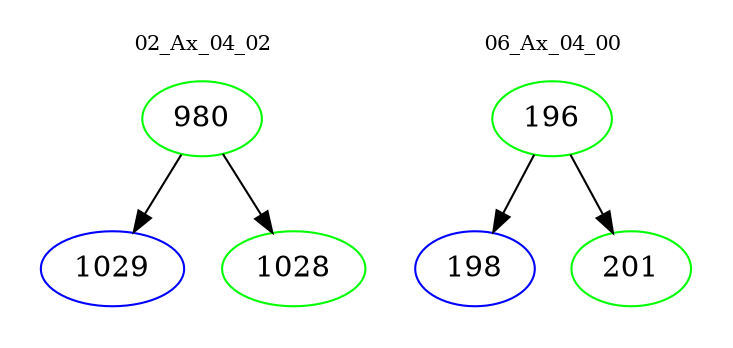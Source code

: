 digraph{
subgraph cluster_0 {
color = white
label = "02_Ax_04_02";
fontsize=10;
T0_980 [label="980", color="green"]
T0_980 -> T0_1029 [color="black"]
T0_1029 [label="1029", color="blue"]
T0_980 -> T0_1028 [color="black"]
T0_1028 [label="1028", color="green"]
}
subgraph cluster_1 {
color = white
label = "06_Ax_04_00";
fontsize=10;
T1_196 [label="196", color="green"]
T1_196 -> T1_198 [color="black"]
T1_198 [label="198", color="blue"]
T1_196 -> T1_201 [color="black"]
T1_201 [label="201", color="green"]
}
}
